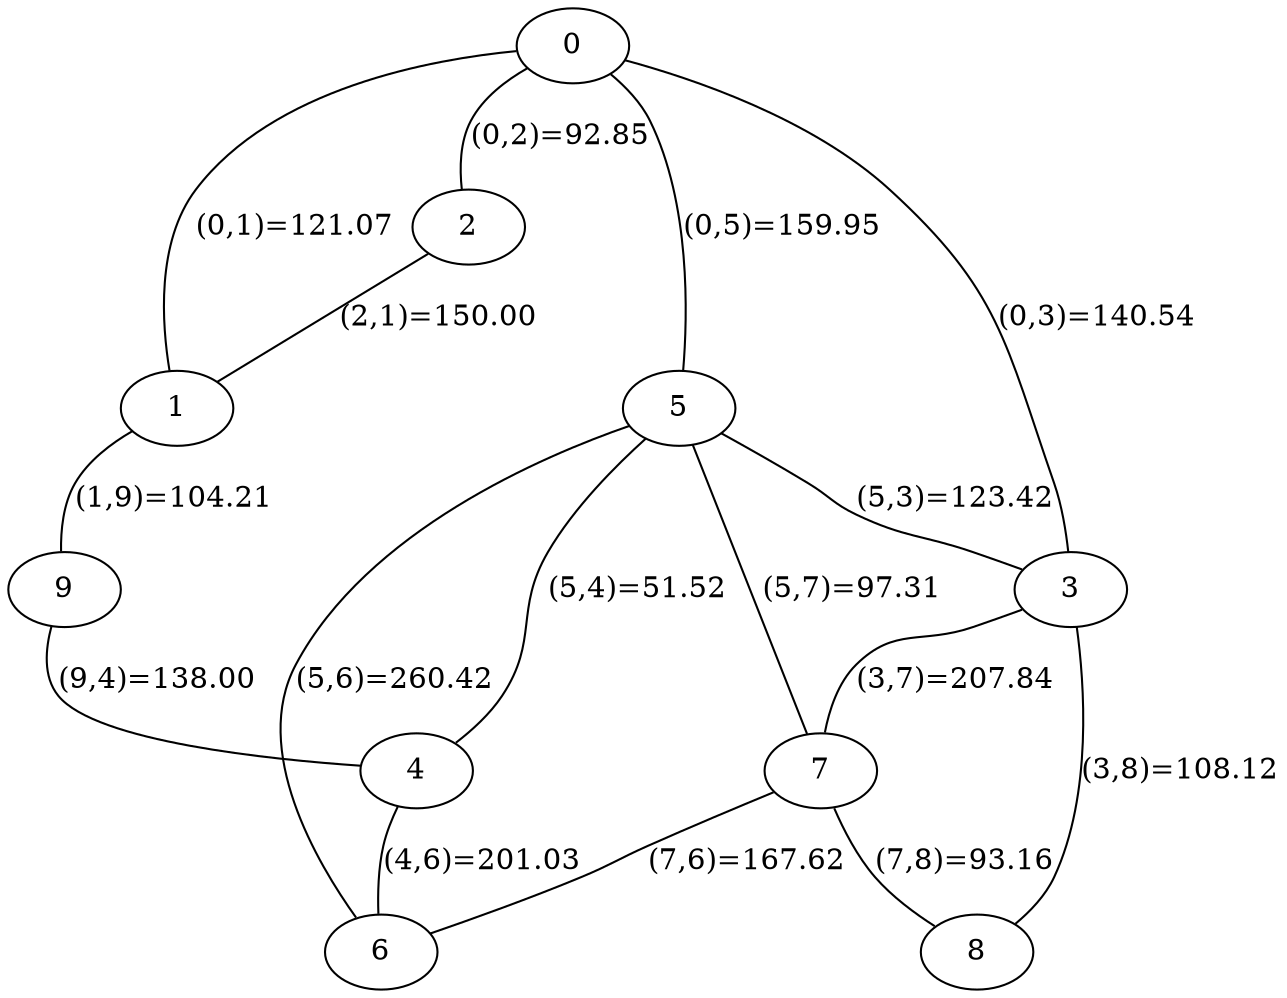 strict graph G {
  1 [ label="0" ];
  2 [ label="1" ];
  3 [ label="2" ];
  4 [ label="3" ];
  5 [ label="4" ];
  6 [ label="5" ];
  7 [ label="6" ];
  8 [ label="7" ];
  9 [ label="8" ];
  10 [ label="9" ];
  3 -- 2 [ label="(2,1)=150.00" ];
  6 -- 5 [ label="(5,4)=51.52" ];
  8 -- 7 [ label="(7,6)=167.62" ];
  1 -- 2 [ label="(0,1)=121.07" ];
  6 -- 7 [ label="(5,6)=260.42" ];
  8 -- 9 [ label="(7,8)=93.16" ];
  1 -- 3 [ label="(0,2)=92.85" ];
  6 -- 8 [ label="(5,7)=97.31" ];
  5 -- 7 [ label="(4,6)=201.03" ];
  1 -- 4 [ label="(0,3)=140.54" ];
  4 -- 8 [ label="(3,7)=207.84" ];
  1 -- 6 [ label="(0,5)=159.95" ];
  4 -- 9 [ label="(3,8)=108.12" ];
  2 -- 10 [ label="(1,9)=104.21" ];
  10 -- 5 [ label="(9,4)=138.00" ];
  6 -- 4 [ label="(5,3)=123.42" ];
}

